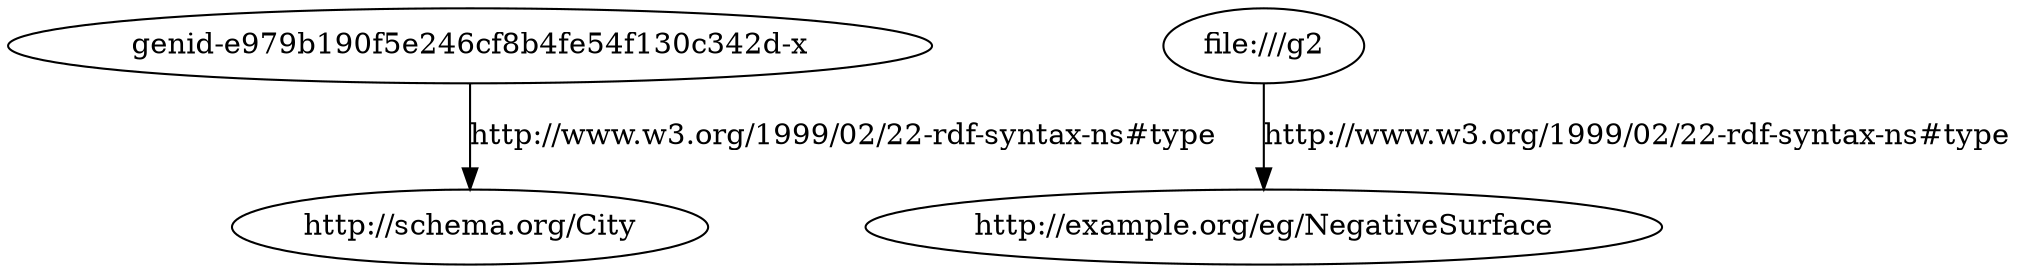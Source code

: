 digraph { "genid-e979b190f5e246cf8b4fe54f130c342d-x" []; "http://schema.org/City" []; "file:///g2" []; "http://example.org/eg/NegativeSurface" []; "file:///g2" -> "http://example.org/eg/NegativeSurface" [label="http://www.w3.org/1999/02/22-rdf-syntax-ns#type"]; "genid-e979b190f5e246cf8b4fe54f130c342d-x" -> "http://schema.org/City" [label="http://www.w3.org/1999/02/22-rdf-syntax-ns#type"];  }